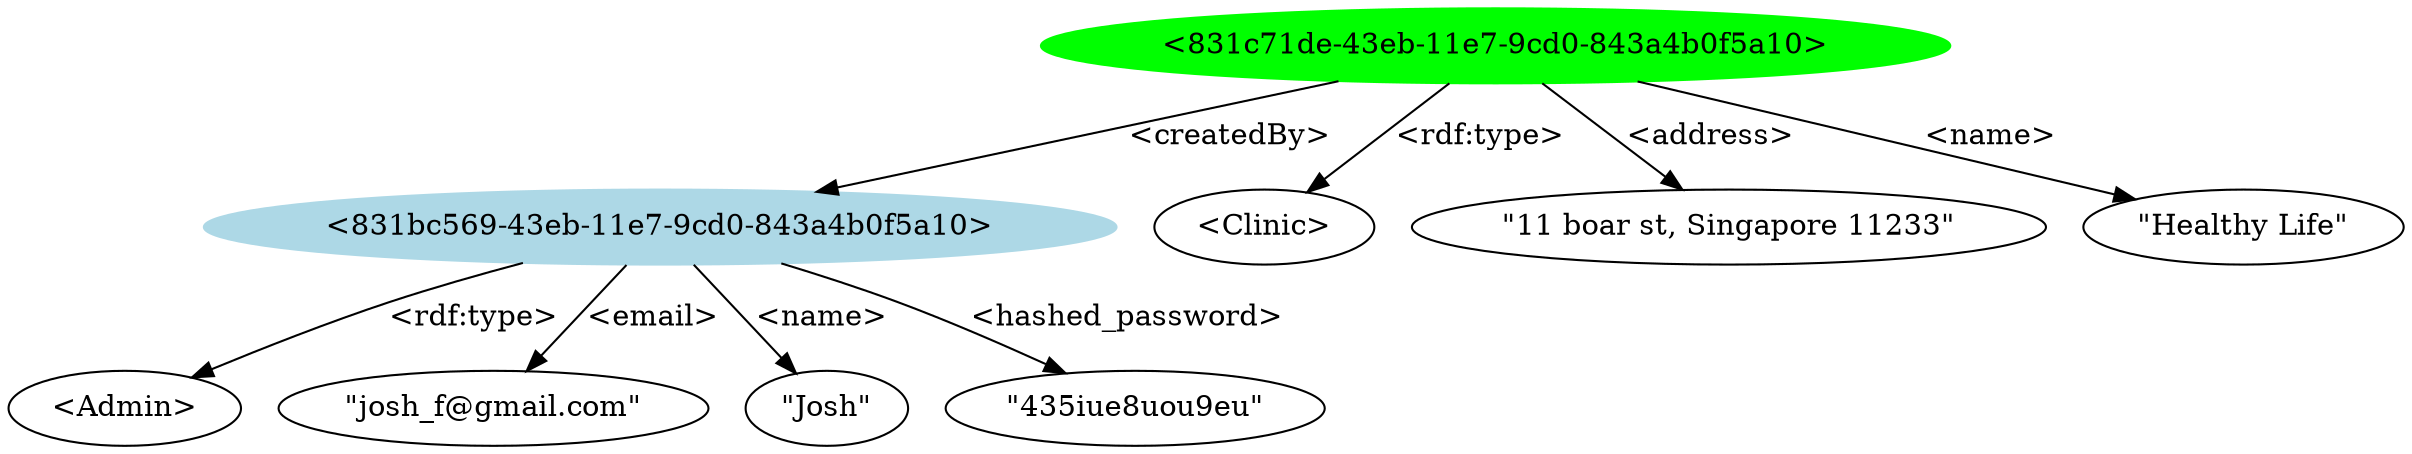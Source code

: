 digraph cayley_graph {
  "<831c71de-43eb-11e7-9cd0-843a4b0f5a10>"[color="green", style="filled"];
  "<831bc569-43eb-11e7-9cd0-843a4b0f5a10>"[color="lightblue", style="filled"];

	"<831c71de-43eb-11e7-9cd0-843a4b0f5a10>" -> "<Clinic>" [ label = "<rdf:type>" ];
	"<831bc569-43eb-11e7-9cd0-843a4b0f5a10>" -> "<Admin>" [ label = "<rdf:type>" ];
	"<831bc569-43eb-11e7-9cd0-843a4b0f5a10>" -> "\"josh_f@gmail.com\"" [ label = "<email>" ];
	"<831c71de-43eb-11e7-9cd0-843a4b0f5a10>" -> "\"11 boar st, Singapore 11233\"" [ label = "<address>" ];
	"<831c71de-43eb-11e7-9cd0-843a4b0f5a10>" -> "\"Healthy Life\"" [ label = "<name>" ];
	"<831bc569-43eb-11e7-9cd0-843a4b0f5a10>" -> "\"Josh\"" [ label = "<name>" ];
	"<831bc569-43eb-11e7-9cd0-843a4b0f5a10>" -> "\"435iue8uou9eu\"" [ label = "<hashed_password>" ];
	"<831c71de-43eb-11e7-9cd0-843a4b0f5a10>" -> "<831bc569-43eb-11e7-9cd0-843a4b0f5a10>" [ label = "<createdBy>" ];
}

